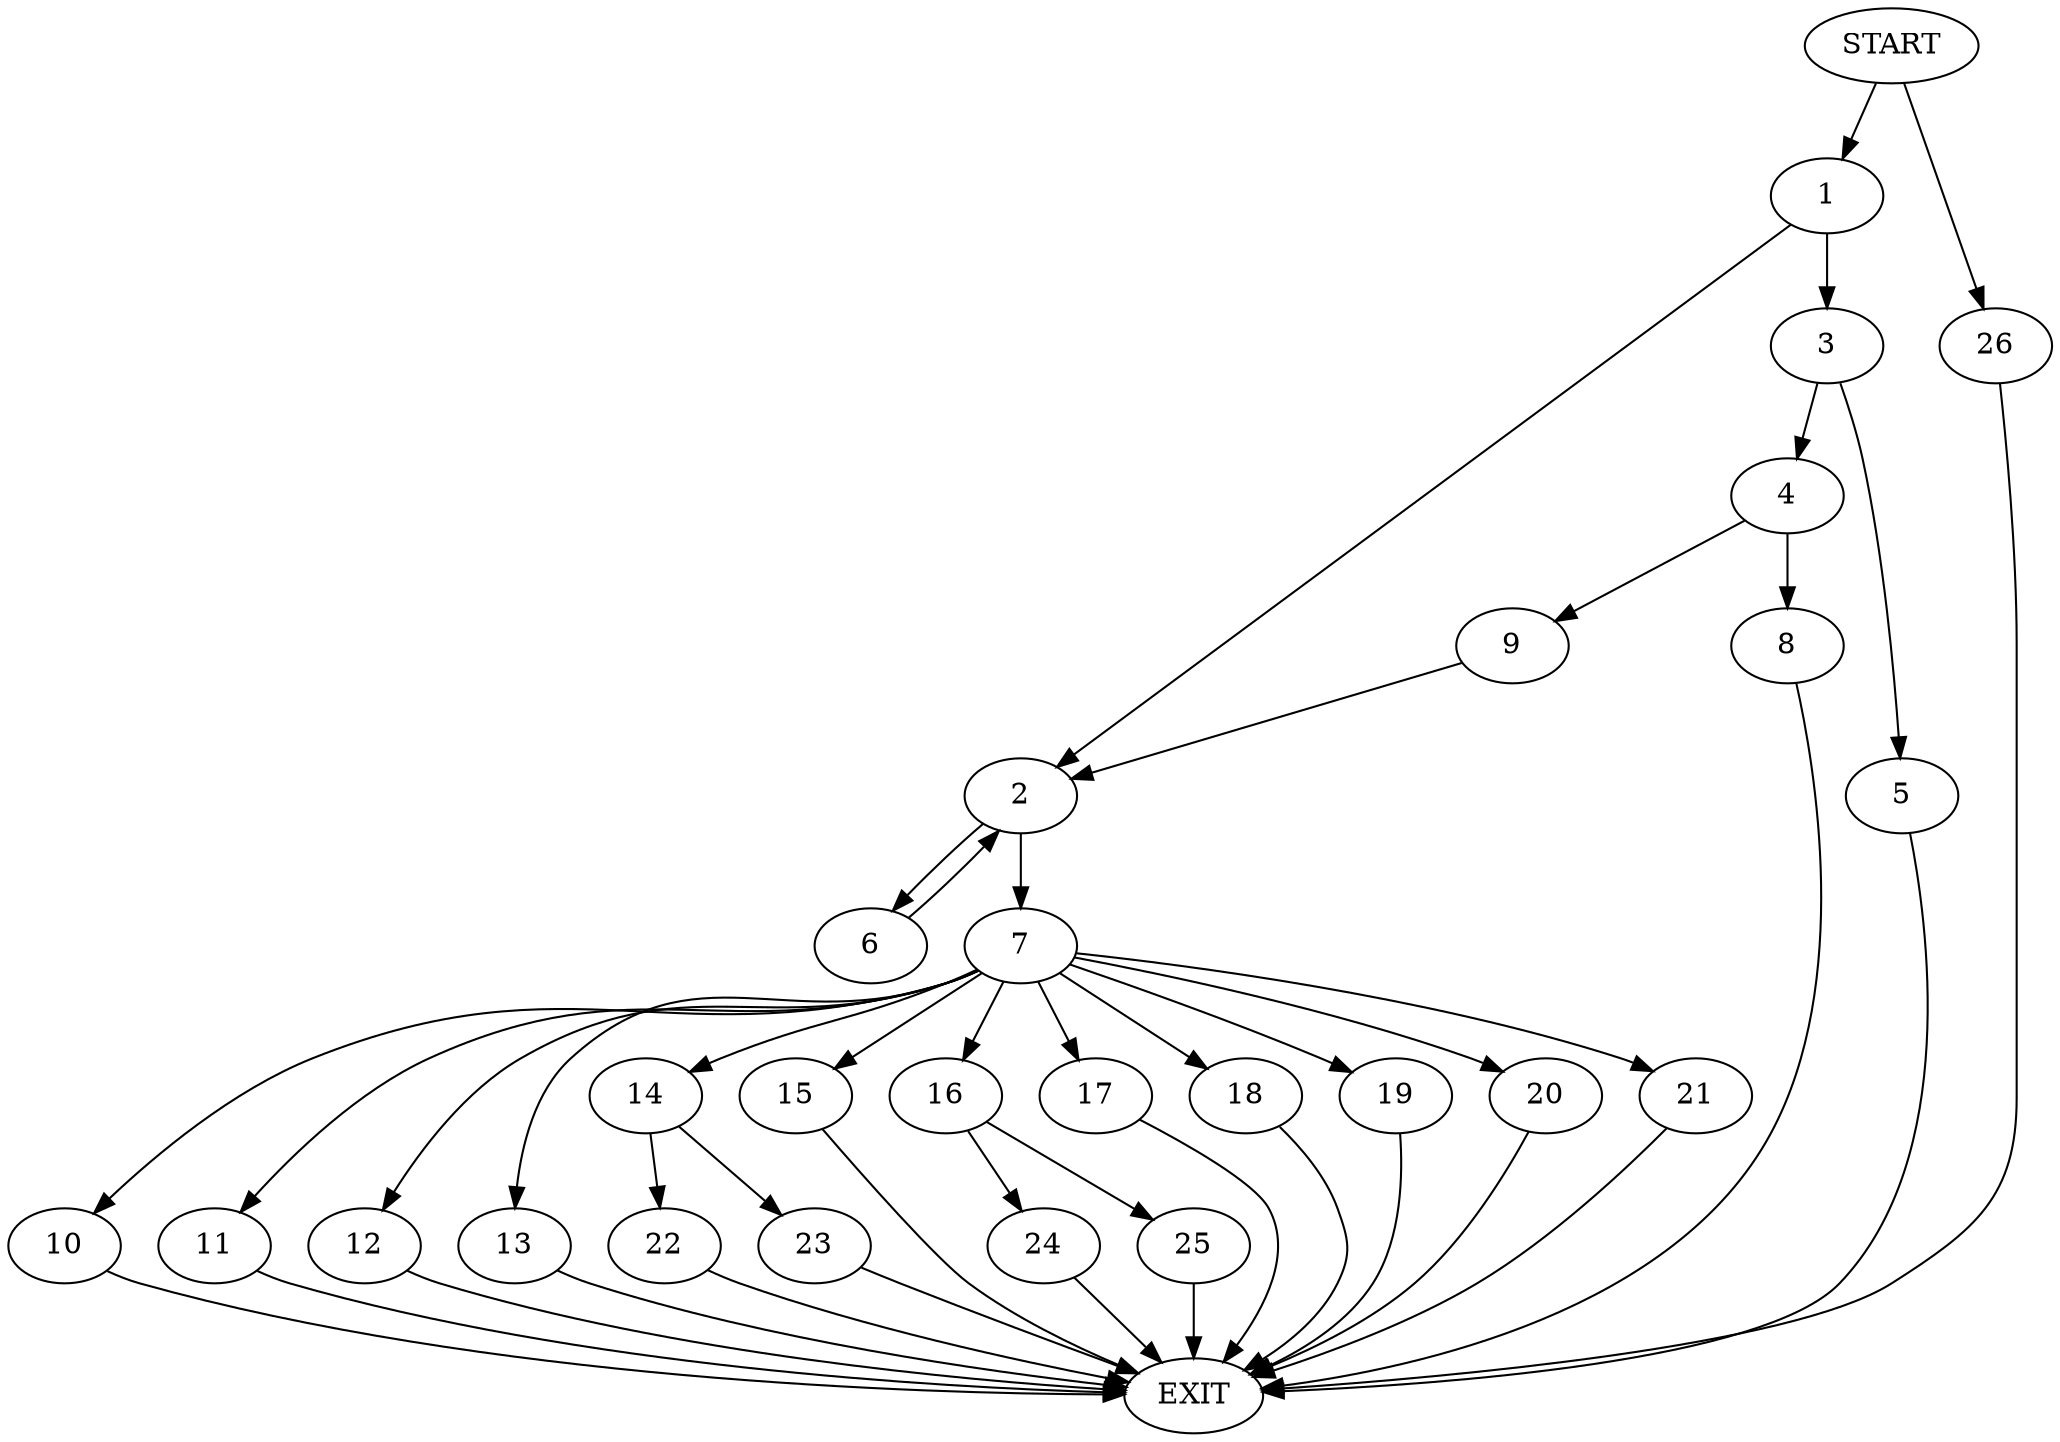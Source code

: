 digraph {
0 [label="START"]
27 [label="EXIT"]
0 -> 1
1 -> 2
1 -> 3
3 -> 4
3 -> 5
2 -> 6
2 -> 7
5 -> 27
4 -> 8
4 -> 9
9 -> 2
8 -> 27
7 -> 10
7 -> 11
7 -> 12
7 -> 13
7 -> 14
7 -> 15
7 -> 16
7 -> 17
7 -> 18
7 -> 19
7 -> 20
7 -> 21
6 -> 2
14 -> 22
14 -> 23
19 -> 27
21 -> 27
17 -> 27
16 -> 24
16 -> 25
10 -> 27
15 -> 27
13 -> 27
20 -> 27
11 -> 27
18 -> 27
12 -> 27
24 -> 27
25 -> 27
22 -> 27
23 -> 27
0 -> 26
26 -> 27
}
